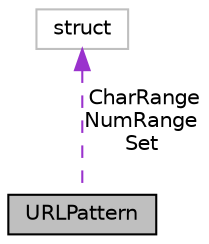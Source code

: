 digraph "URLPattern"
{
  edge [fontname="Helvetica",fontsize="10",labelfontname="Helvetica",labelfontsize="10"];
  node [fontname="Helvetica",fontsize="10",shape=record];
  Node1 [label="URLPattern",height=0.2,width=0.4,color="black", fillcolor="grey75", style="filled", fontcolor="black"];
  Node2 -> Node1 [dir="back",color="darkorchid3",fontsize="10",style="dashed",label=" CharRange\nNumRange\nSet" ,fontname="Helvetica"];
  Node2 [label="struct",height=0.2,width=0.4,color="grey75", fillcolor="white", style="filled"];
}
